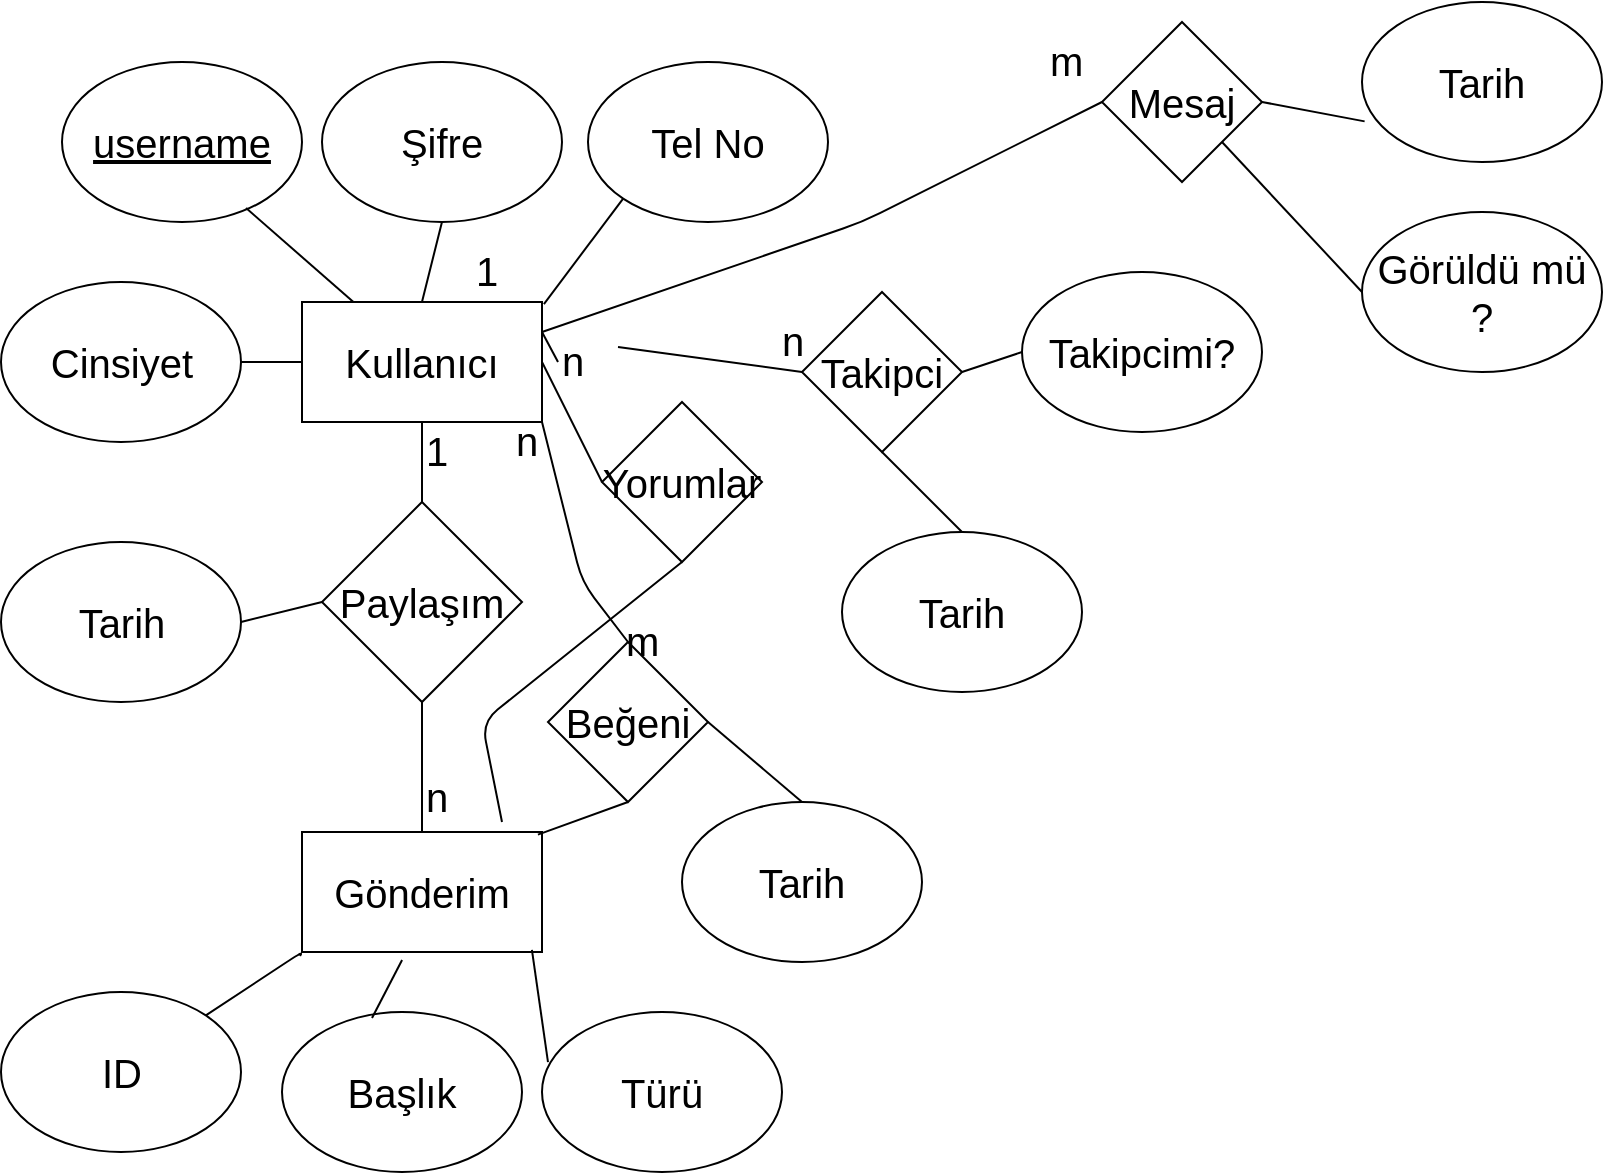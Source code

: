 <mxfile version="10.6.0" type="github"><diagram id="gVyZeSOaH8aq5BYT9Sbc" name="Page-1"><mxGraphModel dx="857" dy="577" grid="1" gridSize="10" guides="1" tooltips="1" connect="1" arrows="1" fold="1" page="1" pageScale="1" pageWidth="827" pageHeight="1169" math="0" shadow="0"><root><mxCell id="0"/><mxCell id="1" parent="0"/><mxCell id="owoIJySKfVQH4_uaiY2H-1" value="Kullanıcı" style="rounded=0;whiteSpace=wrap;html=1;fontSize=20;" vertex="1" parent="1"><mxGeometry x="150" y="170" width="120" height="60" as="geometry"/></mxCell><mxCell id="owoIJySKfVQH4_uaiY2H-4" value="&lt;u style=&quot;font-size: 20px&quot;&gt;username&lt;/u&gt;" style="ellipse;whiteSpace=wrap;html=1;fontSize=20;" vertex="1" parent="1"><mxGeometry x="30" y="50" width="120" height="80" as="geometry"/></mxCell><mxCell id="owoIJySKfVQH4_uaiY2H-5" value="Şifre" style="ellipse;whiteSpace=wrap;html=1;fontSize=20;" vertex="1" parent="1"><mxGeometry x="160" y="50" width="120" height="80" as="geometry"/></mxCell><mxCell id="owoIJySKfVQH4_uaiY2H-6" value="Tel No" style="ellipse;whiteSpace=wrap;html=1;fontSize=20;" vertex="1" parent="1"><mxGeometry x="293" y="50" width="120" height="80" as="geometry"/></mxCell><mxCell id="owoIJySKfVQH4_uaiY2H-7" value="" style="endArrow=none;html=1;entryX=0.767;entryY=0.913;entryDx=0;entryDy=0;entryPerimeter=0;fontSize=20;" edge="1" parent="1" source="owoIJySKfVQH4_uaiY2H-1" target="owoIJySKfVQH4_uaiY2H-4"><mxGeometry width="50" height="50" relative="1" as="geometry"><mxPoint x="30" y="300" as="sourcePoint"/><mxPoint x="80" y="250" as="targetPoint"/></mxGeometry></mxCell><mxCell id="owoIJySKfVQH4_uaiY2H-8" value="" style="endArrow=none;html=1;entryX=0.5;entryY=1;entryDx=0;entryDy=0;exitX=0.5;exitY=0;exitDx=0;exitDy=0;fontSize=20;" edge="1" parent="1" source="owoIJySKfVQH4_uaiY2H-1" target="owoIJySKfVQH4_uaiY2H-5"><mxGeometry width="50" height="50" relative="1" as="geometry"><mxPoint x="30" y="370" as="sourcePoint"/><mxPoint x="80" y="320" as="targetPoint"/></mxGeometry></mxCell><mxCell id="owoIJySKfVQH4_uaiY2H-9" value="" style="endArrow=none;html=1;entryX=0;entryY=1;entryDx=0;entryDy=0;exitX=1.008;exitY=0.017;exitDx=0;exitDy=0;exitPerimeter=0;fontSize=20;" edge="1" parent="1" source="owoIJySKfVQH4_uaiY2H-1" target="owoIJySKfVQH4_uaiY2H-6"><mxGeometry width="50" height="50" relative="1" as="geometry"><mxPoint x="30" y="440" as="sourcePoint"/><mxPoint x="80" y="390" as="targetPoint"/></mxGeometry></mxCell><mxCell id="owoIJySKfVQH4_uaiY2H-13" value="Gönderim" style="rounded=0;whiteSpace=wrap;html=1;fontSize=20;" vertex="1" parent="1"><mxGeometry x="150" y="435" width="120" height="60" as="geometry"/></mxCell><mxCell id="owoIJySKfVQH4_uaiY2H-15" value="ID" style="ellipse;whiteSpace=wrap;html=1;fontSize=20;" vertex="1" parent="1"><mxGeometry x="-0.5" y="515" width="120" height="80" as="geometry"/></mxCell><mxCell id="owoIJySKfVQH4_uaiY2H-16" value="Başlık" style="ellipse;whiteSpace=wrap;html=1;fontSize=20;" vertex="1" parent="1"><mxGeometry x="140" y="525" width="120" height="80" as="geometry"/></mxCell><mxCell id="owoIJySKfVQH4_uaiY2H-17" value="Türü" style="ellipse;whiteSpace=wrap;html=1;fontSize=20;" vertex="1" parent="1"><mxGeometry x="270" y="525" width="120" height="80" as="geometry"/></mxCell><mxCell id="owoIJySKfVQH4_uaiY2H-18" value="" style="endArrow=none;html=1;entryX=-0.008;entryY=1.033;entryDx=0;entryDy=0;entryPerimeter=0;exitX=1;exitY=0;exitDx=0;exitDy=0;fontSize=20;" edge="1" parent="1" source="owoIJySKfVQH4_uaiY2H-15" target="owoIJySKfVQH4_uaiY2H-13"><mxGeometry width="50" height="50" relative="1" as="geometry"><mxPoint x="30" y="675" as="sourcePoint"/><mxPoint x="80" y="625" as="targetPoint"/><Array as="points"><mxPoint x="150" y="495"/></Array></mxGeometry></mxCell><mxCell id="owoIJySKfVQH4_uaiY2H-19" value="" style="endArrow=none;html=1;entryX=0.417;entryY=1.067;entryDx=0;entryDy=0;entryPerimeter=0;exitX=0.375;exitY=0.038;exitDx=0;exitDy=0;exitPerimeter=0;fontSize=20;" edge="1" parent="1" source="owoIJySKfVQH4_uaiY2H-16" target="owoIJySKfVQH4_uaiY2H-13"><mxGeometry width="50" height="50" relative="1" as="geometry"><mxPoint x="30" y="745" as="sourcePoint"/><mxPoint x="80" y="695" as="targetPoint"/></mxGeometry></mxCell><mxCell id="owoIJySKfVQH4_uaiY2H-20" value="" style="endArrow=none;html=1;entryX=0.958;entryY=0.983;entryDx=0;entryDy=0;entryPerimeter=0;exitX=0.025;exitY=0.313;exitDx=0;exitDy=0;exitPerimeter=0;fontSize=20;" edge="1" parent="1" source="owoIJySKfVQH4_uaiY2H-17" target="owoIJySKfVQH4_uaiY2H-13"><mxGeometry width="50" height="50" relative="1" as="geometry"><mxPoint x="30" y="815" as="sourcePoint"/><mxPoint x="80" y="765" as="targetPoint"/></mxGeometry></mxCell><mxCell id="owoIJySKfVQH4_uaiY2H-30" value="Cinsiyet" style="ellipse;whiteSpace=wrap;html=1;fontSize=20;" vertex="1" parent="1"><mxGeometry x="-0.5" y="160" width="120" height="80" as="geometry"/></mxCell><mxCell id="owoIJySKfVQH4_uaiY2H-31" value="" style="endArrow=none;html=1;fontSize=20;entryX=0;entryY=0.5;entryDx=0;entryDy=0;exitX=1;exitY=0.5;exitDx=0;exitDy=0;" edge="1" parent="1" source="owoIJySKfVQH4_uaiY2H-30" target="owoIJySKfVQH4_uaiY2H-1"><mxGeometry width="50" height="50" relative="1" as="geometry"><mxPoint x="10" y="630" as="sourcePoint"/><mxPoint x="60" y="580" as="targetPoint"/></mxGeometry></mxCell><mxCell id="owoIJySKfVQH4_uaiY2H-32" value="Paylaşım" style="rhombus;whiteSpace=wrap;html=1;fontSize=20;" vertex="1" parent="1"><mxGeometry x="160" y="270" width="100" height="100" as="geometry"/></mxCell><mxCell id="owoIJySKfVQH4_uaiY2H-33" value="" style="endArrow=none;html=1;fontSize=20;entryX=0.5;entryY=1;entryDx=0;entryDy=0;exitX=0.5;exitY=0;exitDx=0;exitDy=0;" edge="1" parent="1" source="owoIJySKfVQH4_uaiY2H-32" target="owoIJySKfVQH4_uaiY2H-1"><mxGeometry width="50" height="50" relative="1" as="geometry"><mxPoint x="10" y="630" as="sourcePoint"/><mxPoint x="60" y="580" as="targetPoint"/></mxGeometry></mxCell><mxCell id="owoIJySKfVQH4_uaiY2H-34" value="" style="endArrow=none;html=1;fontSize=20;entryX=0.5;entryY=1;entryDx=0;entryDy=0;exitX=0.5;exitY=0;exitDx=0;exitDy=0;" edge="1" parent="1" source="owoIJySKfVQH4_uaiY2H-13" target="owoIJySKfVQH4_uaiY2H-32"><mxGeometry width="50" height="50" relative="1" as="geometry"><mxPoint x="10" y="700" as="sourcePoint"/><mxPoint x="60" y="650" as="targetPoint"/></mxGeometry></mxCell><mxCell id="owoIJySKfVQH4_uaiY2H-35" value="Tarih" style="ellipse;whiteSpace=wrap;html=1;fontSize=20;" vertex="1" parent="1"><mxGeometry x="-0.5" y="290" width="120" height="80" as="geometry"/></mxCell><mxCell id="owoIJySKfVQH4_uaiY2H-36" value="" style="endArrow=none;html=1;entryX=0;entryY=0.5;entryDx=0;entryDy=0;exitX=1;exitY=0.5;exitDx=0;exitDy=0;fontSize=20;" edge="1" parent="1" source="owoIJySKfVQH4_uaiY2H-35" target="owoIJySKfVQH4_uaiY2H-32"><mxGeometry width="50" height="50" relative="1" as="geometry"><mxPoint x="111.333" y="536.333" as="sourcePoint"/><mxPoint x="159.667" y="506.333" as="targetPoint"/><Array as="points"/></mxGeometry></mxCell><mxCell id="owoIJySKfVQH4_uaiY2H-38" value="Beğeni" style="rhombus;whiteSpace=wrap;html=1;fontSize=20;" vertex="1" parent="1"><mxGeometry x="273" y="340" width="80" height="80" as="geometry"/></mxCell><mxCell id="owoIJySKfVQH4_uaiY2H-39" value="" style="endArrow=none;html=1;entryX=1;entryY=1;entryDx=0;entryDy=0;entryPerimeter=0;exitX=0.5;exitY=0;exitDx=0;exitDy=0;fontSize=20;" edge="1" parent="1" source="owoIJySKfVQH4_uaiY2H-38" target="owoIJySKfVQH4_uaiY2H-1"><mxGeometry width="50" height="50" relative="1" as="geometry"><mxPoint x="121.333" y="546.333" as="sourcePoint"/><mxPoint x="169.667" y="516.333" as="targetPoint"/><Array as="points"><mxPoint x="290" y="310"/></Array></mxGeometry></mxCell><mxCell id="owoIJySKfVQH4_uaiY2H-40" value="" style="endArrow=none;html=1;entryX=0.5;entryY=1;entryDx=0;entryDy=0;exitX=0.983;exitY=0.022;exitDx=0;exitDy=0;fontSize=20;exitPerimeter=0;" edge="1" parent="1" source="owoIJySKfVQH4_uaiY2H-13" target="owoIJySKfVQH4_uaiY2H-38"><mxGeometry width="50" height="50" relative="1" as="geometry"><mxPoint x="131.333" y="556.333" as="sourcePoint"/><mxPoint x="179.667" y="526.333" as="targetPoint"/><Array as="points"/></mxGeometry></mxCell><mxCell id="owoIJySKfVQH4_uaiY2H-41" value="Tarih" style="ellipse;whiteSpace=wrap;html=1;fontSize=20;" vertex="1" parent="1"><mxGeometry x="340" y="420" width="120" height="80" as="geometry"/></mxCell><mxCell id="owoIJySKfVQH4_uaiY2H-42" value="" style="endArrow=none;html=1;entryX=1;entryY=0.5;entryDx=0;entryDy=0;exitX=0.5;exitY=0;exitDx=0;exitDy=0;fontSize=20;" edge="1" parent="1" source="owoIJySKfVQH4_uaiY2H-41" target="owoIJySKfVQH4_uaiY2H-38"><mxGeometry width="50" height="50" relative="1" as="geometry"><mxPoint x="141.333" y="566.333" as="sourcePoint"/><mxPoint x="189.667" y="536.333" as="targetPoint"/><Array as="points"/></mxGeometry></mxCell><mxCell id="owoIJySKfVQH4_uaiY2H-43" value="Yorumlar" style="rhombus;whiteSpace=wrap;html=1;fontSize=20;" vertex="1" parent="1"><mxGeometry x="300" y="220" width="80" height="80" as="geometry"/></mxCell><mxCell id="owoIJySKfVQH4_uaiY2H-44" value="" style="endArrow=none;html=1;fontSize=20;entryX=1;entryY=0.5;entryDx=0;entryDy=0;exitX=0;exitY=0.5;exitDx=0;exitDy=0;" edge="1" parent="1" source="owoIJySKfVQH4_uaiY2H-43" target="owoIJySKfVQH4_uaiY2H-1"><mxGeometry width="50" height="50" relative="1" as="geometry"><mxPoint x="10" y="680" as="sourcePoint"/><mxPoint x="60" y="630" as="targetPoint"/></mxGeometry></mxCell><mxCell id="owoIJySKfVQH4_uaiY2H-45" value="" style="endArrow=none;html=1;fontSize=20;exitX=0.5;exitY=1;exitDx=0;exitDy=0;" edge="1" parent="1" source="owoIJySKfVQH4_uaiY2H-43"><mxGeometry width="50" height="50" relative="1" as="geometry"><mxPoint x="10" y="680" as="sourcePoint"/><mxPoint x="250" y="430" as="targetPoint"/><Array as="points"><mxPoint x="240" y="380"/></Array></mxGeometry></mxCell><mxCell id="owoIJySKfVQH4_uaiY2H-46" value="Tarih" style="ellipse;whiteSpace=wrap;html=1;fontSize=20;" vertex="1" parent="1"><mxGeometry x="420" y="285" width="120" height="80" as="geometry"/></mxCell><mxCell id="owoIJySKfVQH4_uaiY2H-47" value="" style="endArrow=none;html=1;fontSize=20;entryX=0.5;entryY=1;entryDx=0;entryDy=0;exitX=0.5;exitY=0;exitDx=0;exitDy=0;" edge="1" parent="1" source="owoIJySKfVQH4_uaiY2H-46" target="owoIJySKfVQH4_uaiY2H-48"><mxGeometry width="50" height="50" relative="1" as="geometry"><mxPoint x="-100" y="625" as="sourcePoint"/><mxPoint x="459.667" y="244.667" as="targetPoint"/></mxGeometry></mxCell><mxCell id="owoIJySKfVQH4_uaiY2H-48" value="Takipci" style="rhombus;whiteSpace=wrap;html=1;fontSize=20;" vertex="1" parent="1"><mxGeometry x="400" y="165" width="80" height="80" as="geometry"/></mxCell><mxCell id="owoIJySKfVQH4_uaiY2H-49" value="Takipcimi?" style="ellipse;whiteSpace=wrap;html=1;fontSize=20;" vertex="1" parent="1"><mxGeometry x="510" y="155" width="120" height="80" as="geometry"/></mxCell><mxCell id="owoIJySKfVQH4_uaiY2H-50" value="" style="endArrow=none;html=1;fontSize=20;entryX=0;entryY=0.5;entryDx=0;entryDy=0;exitX=1;exitY=0.5;exitDx=0;exitDy=0;" edge="1" parent="1" source="owoIJySKfVQH4_uaiY2H-48" target="owoIJySKfVQH4_uaiY2H-49"><mxGeometry width="50" height="50" relative="1" as="geometry"><mxPoint x="-100" y="625" as="sourcePoint"/><mxPoint x="-50" y="575" as="targetPoint"/></mxGeometry></mxCell><mxCell id="owoIJySKfVQH4_uaiY2H-51" value="" style="endArrow=none;html=1;fontSize=20;entryX=1;entryY=0.25;entryDx=0;entryDy=0;exitX=0;exitY=0.5;exitDx=0;exitDy=0;" edge="1" parent="1" source="owoIJySKfVQH4_uaiY2H-66" target="owoIJySKfVQH4_uaiY2H-1"><mxGeometry width="50" height="50" relative="1" as="geometry"><mxPoint x="10" y="680" as="sourcePoint"/><mxPoint x="60" y="630" as="targetPoint"/></mxGeometry></mxCell><mxCell id="owoIJySKfVQH4_uaiY2H-52" value="Mesaj" style="rhombus;whiteSpace=wrap;html=1;fontSize=20;" vertex="1" parent="1"><mxGeometry x="550" y="30" width="80" height="80" as="geometry"/></mxCell><mxCell id="owoIJySKfVQH4_uaiY2H-53" value="" style="endArrow=none;html=1;fontSize=20;entryX=0;entryY=0.5;entryDx=0;entryDy=0;exitX=1;exitY=0.25;exitDx=0;exitDy=0;" edge="1" parent="1" source="owoIJySKfVQH4_uaiY2H-1" target="owoIJySKfVQH4_uaiY2H-52"><mxGeometry width="50" height="50" relative="1" as="geometry"><mxPoint x="640" y="290" as="sourcePoint"/><mxPoint x="760" y="180" as="targetPoint"/><Array as="points"><mxPoint x="430" y="130"/></Array></mxGeometry></mxCell><mxCell id="owoIJySKfVQH4_uaiY2H-54" value="Tarih" style="ellipse;whiteSpace=wrap;html=1;fontSize=20;" vertex="1" parent="1"><mxGeometry x="680" y="20" width="120" height="80" as="geometry"/></mxCell><mxCell id="owoIJySKfVQH4_uaiY2H-55" value="Görüldü mü ?" style="ellipse;whiteSpace=wrap;html=1;fontSize=20;" vertex="1" parent="1"><mxGeometry x="680" y="125" width="120" height="80" as="geometry"/></mxCell><mxCell id="owoIJySKfVQH4_uaiY2H-56" value="" style="endArrow=none;html=1;fontSize=20;entryX=0.011;entryY=0.746;entryDx=0;entryDy=0;entryPerimeter=0;exitX=1;exitY=0.5;exitDx=0;exitDy=0;" edge="1" parent="1" source="owoIJySKfVQH4_uaiY2H-52" target="owoIJySKfVQH4_uaiY2H-54"><mxGeometry width="50" height="50" relative="1" as="geometry"><mxPoint x="10" y="680" as="sourcePoint"/><mxPoint x="60" y="630" as="targetPoint"/></mxGeometry></mxCell><mxCell id="owoIJySKfVQH4_uaiY2H-58" value="" style="endArrow=none;html=1;fontSize=20;entryX=0;entryY=0.5;entryDx=0;entryDy=0;exitX=1;exitY=1;exitDx=0;exitDy=0;" edge="1" parent="1" source="owoIJySKfVQH4_uaiY2H-52" target="owoIJySKfVQH4_uaiY2H-55"><mxGeometry width="50" height="50" relative="1" as="geometry"><mxPoint x="10" y="680" as="sourcePoint"/><mxPoint x="60" y="630" as="targetPoint"/></mxGeometry></mxCell><mxCell id="owoIJySKfVQH4_uaiY2H-59" value="1" style="text;html=1;resizable=0;points=[];autosize=1;align=left;verticalAlign=top;spacingTop=-4;fontSize=20;" vertex="1" parent="1"><mxGeometry x="210" y="230" width="30" height="30" as="geometry"/></mxCell><mxCell id="owoIJySKfVQH4_uaiY2H-60" value="n" style="text;html=1;resizable=0;points=[];autosize=1;align=left;verticalAlign=top;spacingTop=-4;fontSize=20;" vertex="1" parent="1"><mxGeometry x="210" y="403" width="30" height="30" as="geometry"/></mxCell><mxCell id="owoIJySKfVQH4_uaiY2H-61" value="n" style="text;html=1;resizable=0;points=[];autosize=1;align=left;verticalAlign=top;spacingTop=-4;fontSize=20;" vertex="1" parent="1"><mxGeometry x="255" y="225" width="30" height="30" as="geometry"/></mxCell><mxCell id="owoIJySKfVQH4_uaiY2H-62" value="m" style="text;html=1;resizable=0;points=[];autosize=1;align=left;verticalAlign=top;spacingTop=-4;fontSize=20;" vertex="1" parent="1"><mxGeometry x="310" y="325" width="30" height="30" as="geometry"/></mxCell><mxCell id="owoIJySKfVQH4_uaiY2H-63" value="1" style="text;html=1;resizable=0;points=[];autosize=1;align=left;verticalAlign=top;spacingTop=-4;fontSize=20;" vertex="1" parent="1"><mxGeometry x="235" y="140" width="30" height="30" as="geometry"/></mxCell><mxCell id="owoIJySKfVQH4_uaiY2H-64" value="m" style="text;html=1;resizable=0;points=[];autosize=1;align=left;verticalAlign=top;spacingTop=-4;fontSize=20;" vertex="1" parent="1"><mxGeometry x="521.5" y="35" width="30" height="30" as="geometry"/></mxCell><mxCell id="owoIJySKfVQH4_uaiY2H-66" value="n" style="text;html=1;resizable=0;points=[];autosize=1;align=left;verticalAlign=top;spacingTop=-4;fontSize=20;" vertex="1" parent="1"><mxGeometry x="278" y="185" width="30" height="30" as="geometry"/></mxCell><mxCell id="owoIJySKfVQH4_uaiY2H-67" value="" style="endArrow=none;html=1;fontSize=20;entryX=1;entryY=0.25;entryDx=0;entryDy=0;exitX=0;exitY=0.5;exitDx=0;exitDy=0;" edge="1" parent="1" source="owoIJySKfVQH4_uaiY2H-48" target="owoIJySKfVQH4_uaiY2H-66"><mxGeometry width="50" height="50" relative="1" as="geometry"><mxPoint x="399.667" y="204.667" as="sourcePoint"/><mxPoint x="269.667" y="184.667" as="targetPoint"/></mxGeometry></mxCell><mxCell id="owoIJySKfVQH4_uaiY2H-68" value="n" style="text;html=1;resizable=0;points=[];autosize=1;align=left;verticalAlign=top;spacingTop=-4;fontSize=20;" vertex="1" parent="1"><mxGeometry x="387.5" y="175" width="30" height="30" as="geometry"/></mxCell></root></mxGraphModel></diagram></mxfile>